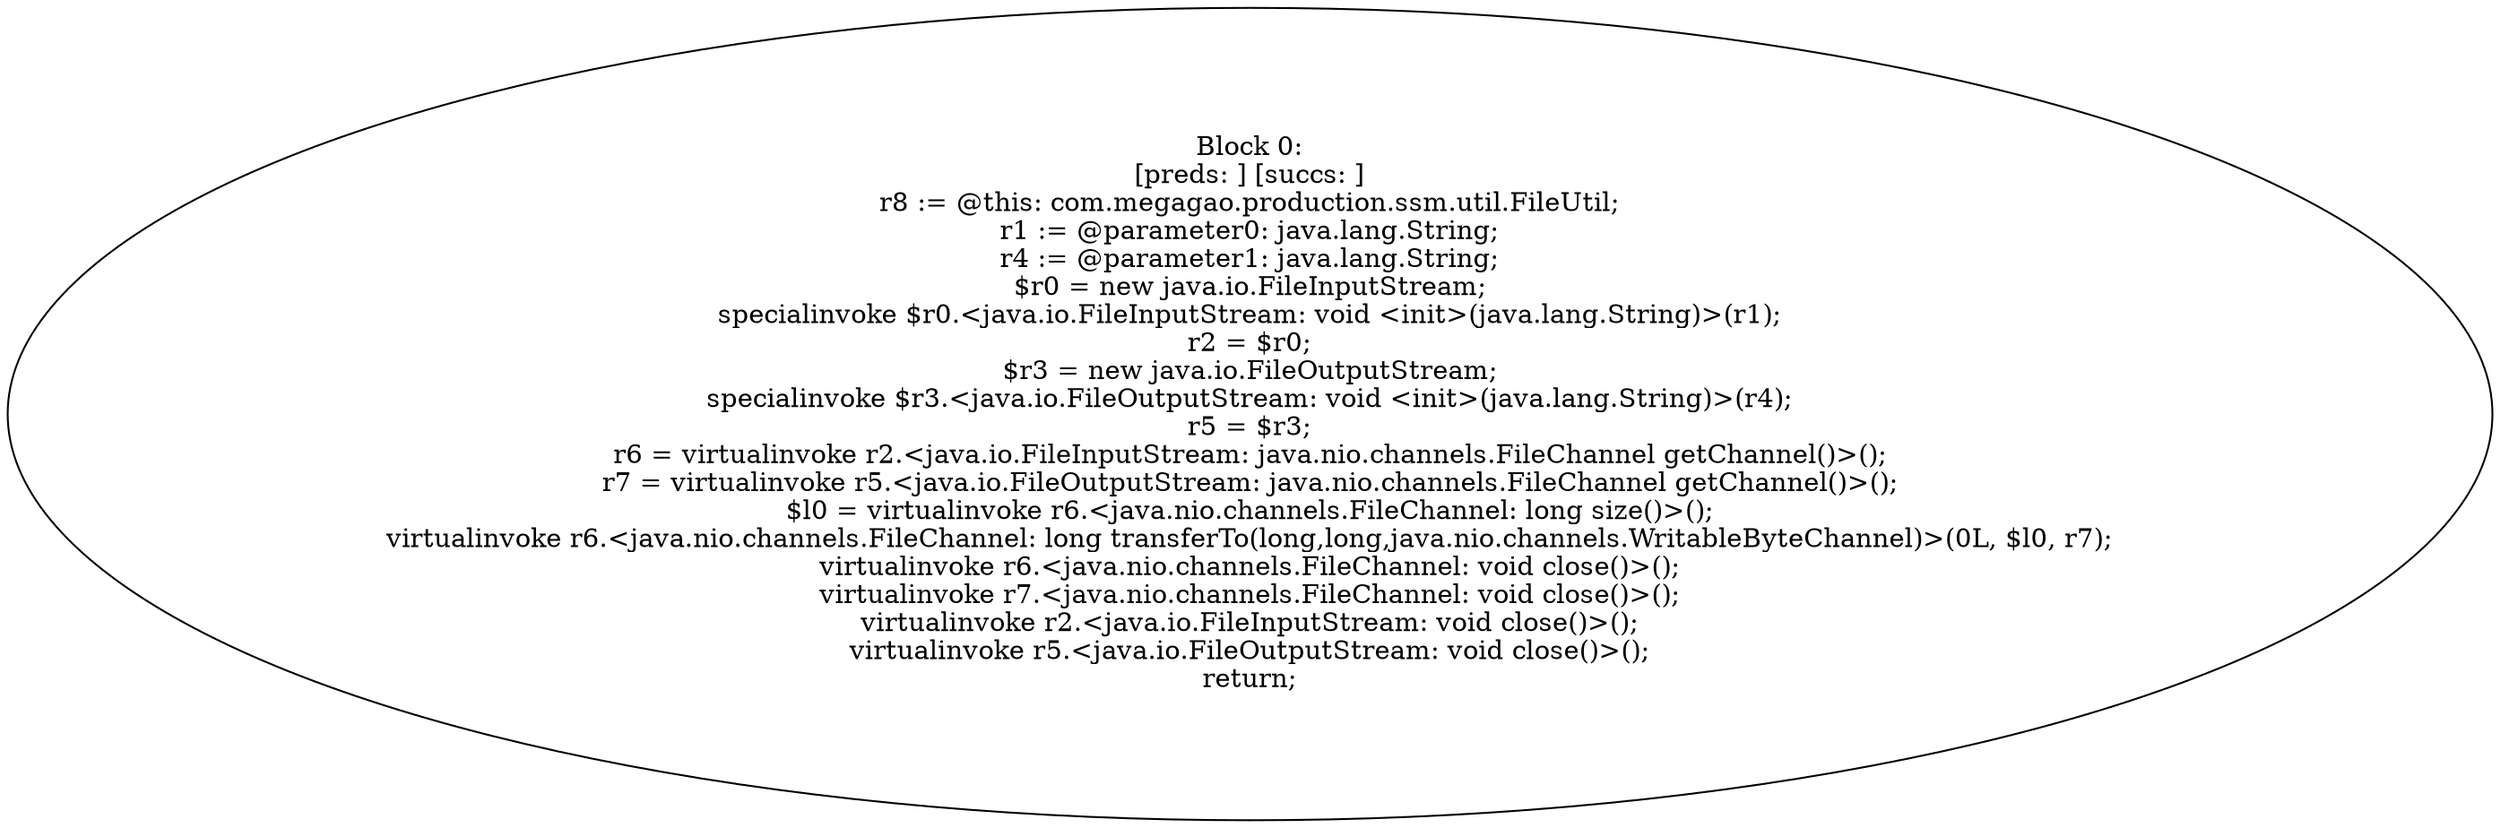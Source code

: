 digraph "unitGraph" {
    "Block 0:
[preds: ] [succs: ]
r8 := @this: com.megagao.production.ssm.util.FileUtil;
r1 := @parameter0: java.lang.String;
r4 := @parameter1: java.lang.String;
$r0 = new java.io.FileInputStream;
specialinvoke $r0.<java.io.FileInputStream: void <init>(java.lang.String)>(r1);
r2 = $r0;
$r3 = new java.io.FileOutputStream;
specialinvoke $r3.<java.io.FileOutputStream: void <init>(java.lang.String)>(r4);
r5 = $r3;
r6 = virtualinvoke r2.<java.io.FileInputStream: java.nio.channels.FileChannel getChannel()>();
r7 = virtualinvoke r5.<java.io.FileOutputStream: java.nio.channels.FileChannel getChannel()>();
$l0 = virtualinvoke r6.<java.nio.channels.FileChannel: long size()>();
virtualinvoke r6.<java.nio.channels.FileChannel: long transferTo(long,long,java.nio.channels.WritableByteChannel)>(0L, $l0, r7);
virtualinvoke r6.<java.nio.channels.FileChannel: void close()>();
virtualinvoke r7.<java.nio.channels.FileChannel: void close()>();
virtualinvoke r2.<java.io.FileInputStream: void close()>();
virtualinvoke r5.<java.io.FileOutputStream: void close()>();
return;
"
}

